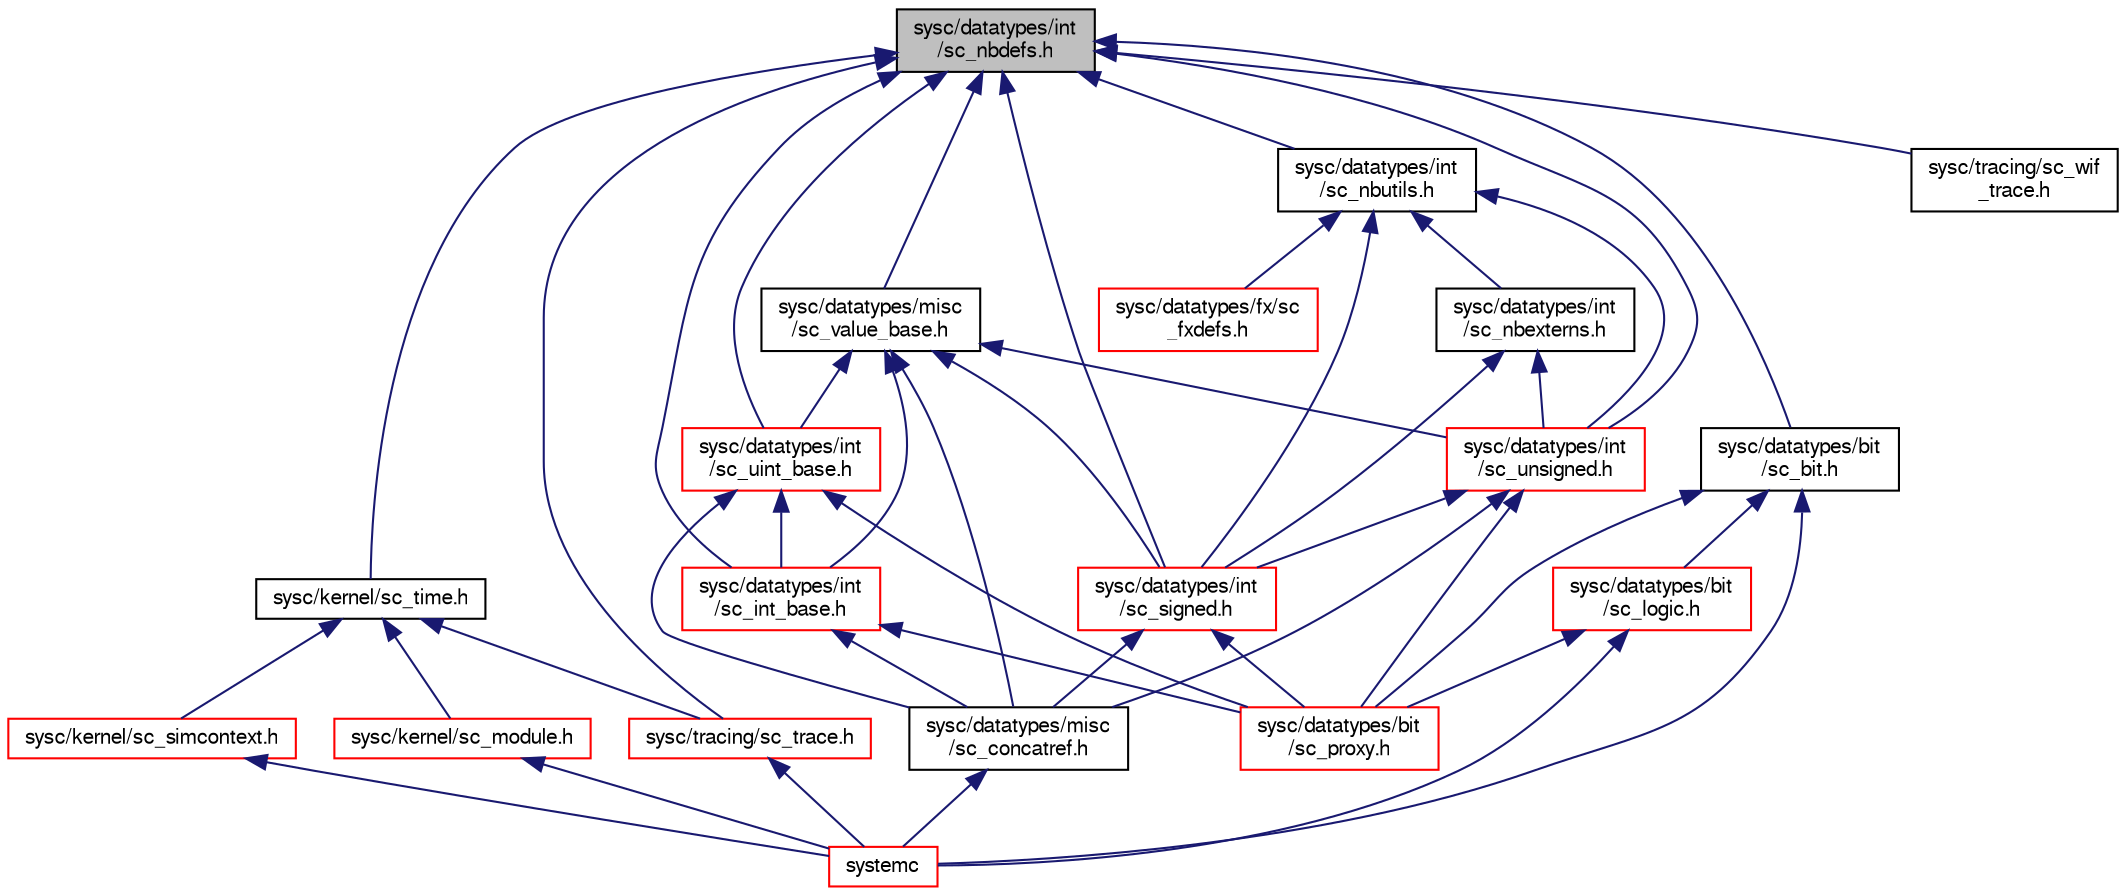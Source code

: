 digraph "sysc/datatypes/int/sc_nbdefs.h"
{
  edge [fontname="FreeSans",fontsize="10",labelfontname="FreeSans",labelfontsize="10"];
  node [fontname="FreeSans",fontsize="10",shape=record];
  Node9 [label="sysc/datatypes/int\l/sc_nbdefs.h",height=0.2,width=0.4,color="black", fillcolor="grey75", style="filled", fontcolor="black"];
  Node9 -> Node10 [dir="back",color="midnightblue",fontsize="10",style="solid",fontname="FreeSans"];
  Node10 [label="sysc/kernel/sc_time.h",height=0.2,width=0.4,color="black", fillcolor="white", style="filled",URL="$a00329.html"];
  Node10 -> Node11 [dir="back",color="midnightblue",fontsize="10",style="solid",fontname="FreeSans"];
  Node11 [label="sysc/kernel/sc_module.h",height=0.2,width=0.4,color="red", fillcolor="white", style="filled",URL="$a00269.html"];
  Node11 -> Node12 [dir="back",color="midnightblue",fontsize="10",style="solid",fontname="FreeSans"];
  Node12 [label="systemc",height=0.2,width=0.4,color="red", fillcolor="white", style="filled",URL="$a00401.html"];
  Node10 -> Node46 [dir="back",color="midnightblue",fontsize="10",style="solid",fontname="FreeSans"];
  Node46 [label="sysc/kernel/sc_simcontext.h",height=0.2,width=0.4,color="red", fillcolor="white", style="filled",URL="$a00311.html"];
  Node46 -> Node12 [dir="back",color="midnightblue",fontsize="10",style="solid",fontname="FreeSans"];
  Node10 -> Node85 [dir="back",color="midnightblue",fontsize="10",style="solid",fontname="FreeSans"];
  Node85 [label="sysc/tracing/sc_trace.h",height=0.2,width=0.4,color="red", fillcolor="white", style="filled",URL="$a00341.html"];
  Node85 -> Node12 [dir="back",color="midnightblue",fontsize="10",style="solid",fontname="FreeSans"];
  Node9 -> Node89 [dir="back",color="midnightblue",fontsize="10",style="solid",fontname="FreeSans"];
  Node89 [label="sysc/datatypes/int\l/sc_nbutils.h",height=0.2,width=0.4,color="black", fillcolor="white", style="filled",URL="$a00200.html"];
  Node89 -> Node90 [dir="back",color="midnightblue",fontsize="10",style="solid",fontname="FreeSans"];
  Node90 [label="sysc/datatypes/fx/sc\l_fxdefs.h",height=0.2,width=0.4,color="red", fillcolor="white", style="filled",URL="$a00128.html"];
  Node89 -> Node53 [dir="back",color="midnightblue",fontsize="10",style="solid",fontname="FreeSans"];
  Node53 [label="sysc/datatypes/int\l/sc_signed.h",height=0.2,width=0.4,color="red", fillcolor="white", style="filled",URL="$a00203.html"];
  Node53 -> Node54 [dir="back",color="midnightblue",fontsize="10",style="solid",fontname="FreeSans"];
  Node54 [label="sysc/datatypes/bit\l/sc_proxy.h",height=0.2,width=0.4,color="red", fillcolor="white", style="filled",URL="$a00107.html"];
  Node53 -> Node59 [dir="back",color="midnightblue",fontsize="10",style="solid",fontname="FreeSans"];
  Node59 [label="sysc/datatypes/misc\l/sc_concatref.h",height=0.2,width=0.4,color="black", fillcolor="white", style="filled",URL="$a00215.html"];
  Node59 -> Node12 [dir="back",color="midnightblue",fontsize="10",style="solid",fontname="FreeSans"];
  Node89 -> Node94 [dir="back",color="midnightblue",fontsize="10",style="solid",fontname="FreeSans"];
  Node94 [label="sysc/datatypes/int\l/sc_nbexterns.h",height=0.2,width=0.4,color="black", fillcolor="white", style="filled",URL="$a00197.html"];
  Node94 -> Node53 [dir="back",color="midnightblue",fontsize="10",style="solid",fontname="FreeSans"];
  Node94 -> Node71 [dir="back",color="midnightblue",fontsize="10",style="solid",fontname="FreeSans"];
  Node71 [label="sysc/datatypes/int\l/sc_unsigned.h",height=0.2,width=0.4,color="red", fillcolor="white", style="filled",URL="$a00212.html"];
  Node71 -> Node53 [dir="back",color="midnightblue",fontsize="10",style="solid",fontname="FreeSans"];
  Node71 -> Node54 [dir="back",color="midnightblue",fontsize="10",style="solid",fontname="FreeSans"];
  Node71 -> Node59 [dir="back",color="midnightblue",fontsize="10",style="solid",fontname="FreeSans"];
  Node89 -> Node71 [dir="back",color="midnightblue",fontsize="10",style="solid",fontname="FreeSans"];
  Node9 -> Node95 [dir="back",color="midnightblue",fontsize="10",style="solid",fontname="FreeSans"];
  Node95 [label="sysc/datatypes/bit\l/sc_bit.h",height=0.2,width=0.4,color="black", fillcolor="white", style="filled",URL="$a00083.html"];
  Node95 -> Node96 [dir="back",color="midnightblue",fontsize="10",style="solid",fontname="FreeSans"];
  Node96 [label="sysc/datatypes/bit\l/sc_logic.h",height=0.2,width=0.4,color="red", fillcolor="white", style="filled",URL="$a00098.html"];
  Node96 -> Node54 [dir="back",color="midnightblue",fontsize="10",style="solid",fontname="FreeSans"];
  Node96 -> Node12 [dir="back",color="midnightblue",fontsize="10",style="solid",fontname="FreeSans"];
  Node95 -> Node54 [dir="back",color="midnightblue",fontsize="10",style="solid",fontname="FreeSans"];
  Node95 -> Node12 [dir="back",color="midnightblue",fontsize="10",style="solid",fontname="FreeSans"];
  Node9 -> Node85 [dir="back",color="midnightblue",fontsize="10",style="solid",fontname="FreeSans"];
  Node9 -> Node97 [dir="back",color="midnightblue",fontsize="10",style="solid",fontname="FreeSans"];
  Node97 [label="sysc/datatypes/misc\l/sc_value_base.h",height=0.2,width=0.4,color="black", fillcolor="white", style="filled",URL="$a00218.html"];
  Node97 -> Node53 [dir="back",color="midnightblue",fontsize="10",style="solid",fontname="FreeSans"];
  Node97 -> Node71 [dir="back",color="midnightblue",fontsize="10",style="solid",fontname="FreeSans"];
  Node97 -> Node72 [dir="back",color="midnightblue",fontsize="10",style="solid",fontname="FreeSans"];
  Node72 [label="sysc/datatypes/int\l/sc_int_base.h",height=0.2,width=0.4,color="red", fillcolor="white", style="filled",URL="$a00185.html"];
  Node72 -> Node54 [dir="back",color="midnightblue",fontsize="10",style="solid",fontname="FreeSans"];
  Node72 -> Node59 [dir="back",color="midnightblue",fontsize="10",style="solid",fontname="FreeSans"];
  Node97 -> Node74 [dir="back",color="midnightblue",fontsize="10",style="solid",fontname="FreeSans"];
  Node74 [label="sysc/datatypes/int\l/sc_uint_base.h",height=0.2,width=0.4,color="red", fillcolor="white", style="filled",URL="$a00209.html"];
  Node74 -> Node72 [dir="back",color="midnightblue",fontsize="10",style="solid",fontname="FreeSans"];
  Node74 -> Node54 [dir="back",color="midnightblue",fontsize="10",style="solid",fontname="FreeSans"];
  Node74 -> Node59 [dir="back",color="midnightblue",fontsize="10",style="solid",fontname="FreeSans"];
  Node97 -> Node59 [dir="back",color="midnightblue",fontsize="10",style="solid",fontname="FreeSans"];
  Node9 -> Node53 [dir="back",color="midnightblue",fontsize="10",style="solid",fontname="FreeSans"];
  Node9 -> Node71 [dir="back",color="midnightblue",fontsize="10",style="solid",fontname="FreeSans"];
  Node9 -> Node72 [dir="back",color="midnightblue",fontsize="10",style="solid",fontname="FreeSans"];
  Node9 -> Node74 [dir="back",color="midnightblue",fontsize="10",style="solid",fontname="FreeSans"];
  Node9 -> Node88 [dir="back",color="midnightblue",fontsize="10",style="solid",fontname="FreeSans"];
  Node88 [label="sysc/tracing/sc_wif\l_trace.h",height=0.2,width=0.4,color="black", fillcolor="white", style="filled",URL="$a00353.html"];
}

